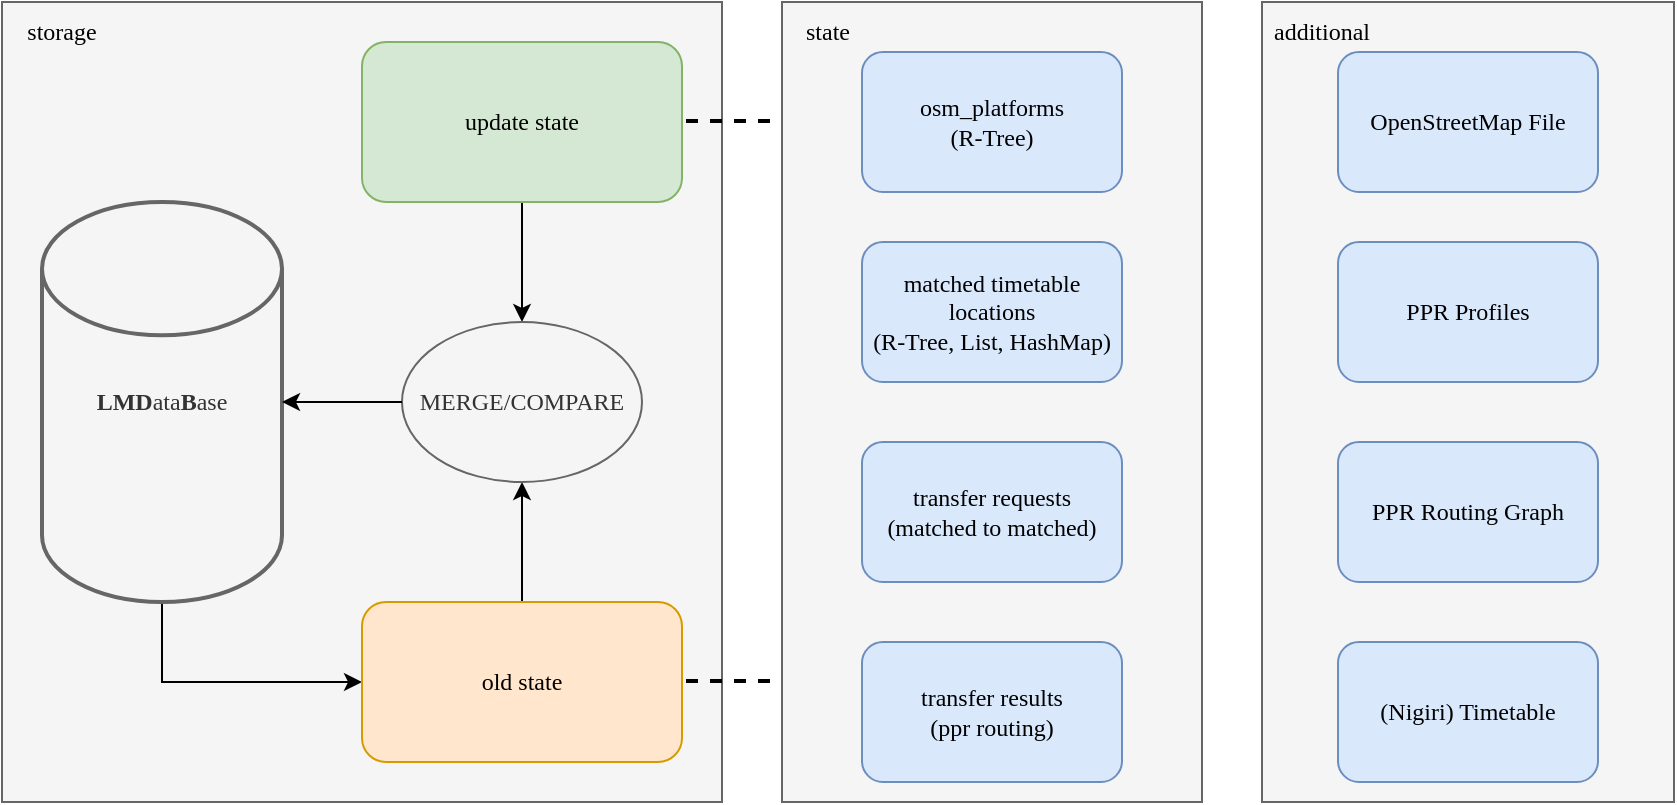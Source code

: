 <mxfile version="22.0.8" type="device">
  <diagram name="Seite-1" id="NPFzBnoaeVA9B6rSo5pP">
    <mxGraphModel dx="989" dy="534" grid="1" gridSize="10" guides="1" tooltips="1" connect="1" arrows="1" fold="1" page="1" pageScale="1" pageWidth="827" pageHeight="1169" math="0" shadow="0">
      <root>
        <mxCell id="0" />
        <mxCell id="1" parent="0" />
        <mxCell id="mJ_gq4kda5PM_Au547qA-10" value="" style="rounded=0;whiteSpace=wrap;html=1;fillColor=#f5f5f5;fontColor=#333333;strokeColor=#666666;fontFamily=Calibri Light;" vertex="1" parent="1">
          <mxGeometry x="20" y="220" width="360" height="400" as="geometry" />
        </mxCell>
        <mxCell id="mJ_gq4kda5PM_Au547qA-4" style="edgeStyle=orthogonalEdgeStyle;rounded=0;orthogonalLoop=1;jettySize=auto;html=1;exitX=0.5;exitY=1;exitDx=0;exitDy=0;exitPerimeter=0;entryX=0;entryY=0.5;entryDx=0;entryDy=0;fontFamily=Calibri Light;" edge="1" parent="1" source="mJ_gq4kda5PM_Au547qA-2" target="mJ_gq4kda5PM_Au547qA-3">
          <mxGeometry relative="1" as="geometry" />
        </mxCell>
        <mxCell id="mJ_gq4kda5PM_Au547qA-2" value="&lt;b&gt;LMD&lt;/b&gt;ata&lt;b&gt;B&lt;/b&gt;ase" style="strokeWidth=2;html=1;shape=mxgraph.flowchart.database;whiteSpace=wrap;fontFamily=Calibri Light;fillColor=#f5f5f5;fontColor=#333333;strokeColor=#666666;" vertex="1" parent="1">
          <mxGeometry x="40" y="320" width="120" height="200" as="geometry" />
        </mxCell>
        <mxCell id="mJ_gq4kda5PM_Au547qA-8" style="edgeStyle=orthogonalEdgeStyle;rounded=0;orthogonalLoop=1;jettySize=auto;html=1;exitX=0.5;exitY=0;exitDx=0;exitDy=0;entryX=0.5;entryY=1;entryDx=0;entryDy=0;fontFamily=Calibri Light;" edge="1" parent="1" source="mJ_gq4kda5PM_Au547qA-3" target="mJ_gq4kda5PM_Au547qA-6">
          <mxGeometry relative="1" as="geometry" />
        </mxCell>
        <mxCell id="mJ_gq4kda5PM_Au547qA-3" value="old state" style="rounded=1;whiteSpace=wrap;html=1;fillColor=#ffe6cc;strokeColor=#d79b00;fontFamily=Calibri Light;" vertex="1" parent="1">
          <mxGeometry x="200" y="520" width="160" height="80" as="geometry" />
        </mxCell>
        <mxCell id="mJ_gq4kda5PM_Au547qA-7" style="edgeStyle=orthogonalEdgeStyle;rounded=0;orthogonalLoop=1;jettySize=auto;html=1;exitX=0.5;exitY=1;exitDx=0;exitDy=0;entryX=0.5;entryY=0;entryDx=0;entryDy=0;fontFamily=Calibri Light;" edge="1" parent="1" source="mJ_gq4kda5PM_Au547qA-5" target="mJ_gq4kda5PM_Au547qA-6">
          <mxGeometry relative="1" as="geometry" />
        </mxCell>
        <mxCell id="mJ_gq4kda5PM_Au547qA-5" value="update state" style="rounded=1;whiteSpace=wrap;html=1;fillColor=#d5e8d4;strokeColor=#82b366;fontFamily=Calibri Light;" vertex="1" parent="1">
          <mxGeometry x="200" y="240" width="160" height="80" as="geometry" />
        </mxCell>
        <mxCell id="mJ_gq4kda5PM_Au547qA-6" value="MERGE/COMPARE" style="ellipse;whiteSpace=wrap;html=1;fillColor=#f5f5f5;fontColor=#333333;strokeColor=#666666;fontFamily=Calibri Light;" vertex="1" parent="1">
          <mxGeometry x="220" y="380" width="120" height="80" as="geometry" />
        </mxCell>
        <mxCell id="mJ_gq4kda5PM_Au547qA-9" style="edgeStyle=orthogonalEdgeStyle;rounded=0;orthogonalLoop=1;jettySize=auto;html=1;exitX=0;exitY=0.5;exitDx=0;exitDy=0;entryX=1;entryY=0.5;entryDx=0;entryDy=0;entryPerimeter=0;fontFamily=Calibri Light;" edge="1" parent="1" source="mJ_gq4kda5PM_Au547qA-6" target="mJ_gq4kda5PM_Au547qA-2">
          <mxGeometry relative="1" as="geometry" />
        </mxCell>
        <mxCell id="mJ_gq4kda5PM_Au547qA-11" value="storage" style="text;html=1;strokeColor=none;fillColor=none;align=center;verticalAlign=middle;whiteSpace=wrap;rounded=0;fontFamily=Calibri Light;" vertex="1" parent="1">
          <mxGeometry x="20" y="220" width="60" height="30" as="geometry" />
        </mxCell>
        <mxCell id="mJ_gq4kda5PM_Au547qA-16" value="" style="endArrow=none;dashed=1;html=1;rounded=0;strokeWidth=2;fontFamily=Calibri Light;" edge="1" parent="1">
          <mxGeometry width="50" height="50" relative="1" as="geometry">
            <mxPoint x="440" y="559.5" as="sourcePoint" />
            <mxPoint x="360" y="559.5" as="targetPoint" />
          </mxGeometry>
        </mxCell>
        <mxCell id="mJ_gq4kda5PM_Au547qA-17" value="" style="endArrow=none;dashed=1;html=1;rounded=0;strokeWidth=2;fontFamily=Calibri Light;" edge="1" parent="1">
          <mxGeometry width="50" height="50" relative="1" as="geometry">
            <mxPoint x="440" y="279.5" as="sourcePoint" />
            <mxPoint x="360" y="279.5" as="targetPoint" />
          </mxGeometry>
        </mxCell>
        <mxCell id="mJ_gq4kda5PM_Au547qA-13" value="" style="rounded=0;whiteSpace=wrap;html=1;fillColor=#f5f5f5;fontColor=#333333;strokeColor=#666666;fontFamily=Calibri Light;" vertex="1" parent="1">
          <mxGeometry x="410" y="220" width="210" height="400" as="geometry" />
        </mxCell>
        <mxCell id="mJ_gq4kda5PM_Au547qA-14" value="state" style="text;html=1;strokeColor=none;fillColor=none;align=center;verticalAlign=middle;whiteSpace=wrap;rounded=0;fontFamily=Calibri Light;" vertex="1" parent="1">
          <mxGeometry x="410" y="220" width="46" height="30" as="geometry" />
        </mxCell>
        <mxCell id="mJ_gq4kda5PM_Au547qA-21" value="&lt;div&gt;osm_platforms&lt;/div&gt;&lt;div&gt;(R-Tree)&lt;br&gt;&lt;/div&gt;" style="rounded=1;whiteSpace=wrap;html=1;fillColor=#dae8fc;strokeColor=#6c8ebf;fontFamily=Calibri Light;" vertex="1" parent="1">
          <mxGeometry x="450" y="245" width="130" height="70" as="geometry" />
        </mxCell>
        <mxCell id="mJ_gq4kda5PM_Au547qA-22" value="&lt;div&gt;matched timetable locations&lt;/div&gt;&lt;div&gt;(R-Tree, List, HashMap)&lt;br&gt;&lt;/div&gt;" style="rounded=1;whiteSpace=wrap;html=1;fillColor=#dae8fc;strokeColor=#6c8ebf;fontFamily=Calibri Light;" vertex="1" parent="1">
          <mxGeometry x="450" y="340" width="130" height="70" as="geometry" />
        </mxCell>
        <mxCell id="mJ_gq4kda5PM_Au547qA-24" value="&lt;div&gt;transfer requests&lt;/div&gt;&lt;div&gt;(matched to matched)&lt;br&gt;&lt;/div&gt;" style="rounded=1;whiteSpace=wrap;html=1;fillColor=#dae8fc;strokeColor=#6c8ebf;fontFamily=Calibri Light;" vertex="1" parent="1">
          <mxGeometry x="450" y="440" width="130" height="70" as="geometry" />
        </mxCell>
        <mxCell id="mJ_gq4kda5PM_Au547qA-25" value="&lt;div&gt;transfer results&lt;/div&gt;&lt;div&gt;(ppr routing)&lt;br&gt;&lt;/div&gt;" style="rounded=1;whiteSpace=wrap;html=1;fillColor=#dae8fc;strokeColor=#6c8ebf;fontFamily=Calibri Light;" vertex="1" parent="1">
          <mxGeometry x="450" y="540" width="130" height="70" as="geometry" />
        </mxCell>
        <mxCell id="mJ_gq4kda5PM_Au547qA-28" value="" style="rounded=0;whiteSpace=wrap;html=1;fillColor=#f5f5f5;fontColor=#333333;strokeColor=#666666;fontFamily=Calibri Light;" vertex="1" parent="1">
          <mxGeometry x="650" y="220" width="206" height="400" as="geometry" />
        </mxCell>
        <mxCell id="mJ_gq4kda5PM_Au547qA-29" value="additional" style="text;html=1;strokeColor=none;fillColor=none;align=center;verticalAlign=middle;whiteSpace=wrap;rounded=0;fontFamily=Calibri Light;" vertex="1" parent="1">
          <mxGeometry x="650" y="220" width="60" height="30" as="geometry" />
        </mxCell>
        <mxCell id="mJ_gq4kda5PM_Au547qA-30" value="OpenStreetMap File" style="rounded=1;whiteSpace=wrap;html=1;fillColor=#dae8fc;strokeColor=#6c8ebf;fontFamily=Calibri Light;" vertex="1" parent="1">
          <mxGeometry x="688" y="245" width="130" height="70" as="geometry" />
        </mxCell>
        <mxCell id="mJ_gq4kda5PM_Au547qA-31" value="PPR Profiles" style="rounded=1;whiteSpace=wrap;html=1;fillColor=#dae8fc;strokeColor=#6c8ebf;fontFamily=Calibri Light;" vertex="1" parent="1">
          <mxGeometry x="688" y="340" width="130" height="70" as="geometry" />
        </mxCell>
        <mxCell id="mJ_gq4kda5PM_Au547qA-32" value="PPR Routing Graph" style="rounded=1;whiteSpace=wrap;html=1;fillColor=#dae8fc;strokeColor=#6c8ebf;fontFamily=Calibri Light;" vertex="1" parent="1">
          <mxGeometry x="688" y="440" width="130" height="70" as="geometry" />
        </mxCell>
        <mxCell id="mJ_gq4kda5PM_Au547qA-33" value="(Nigiri) Timetable" style="rounded=1;whiteSpace=wrap;html=1;fillColor=#dae8fc;strokeColor=#6c8ebf;fontFamily=Calibri Light;" vertex="1" parent="1">
          <mxGeometry x="688" y="540" width="130" height="70" as="geometry" />
        </mxCell>
      </root>
    </mxGraphModel>
  </diagram>
</mxfile>
